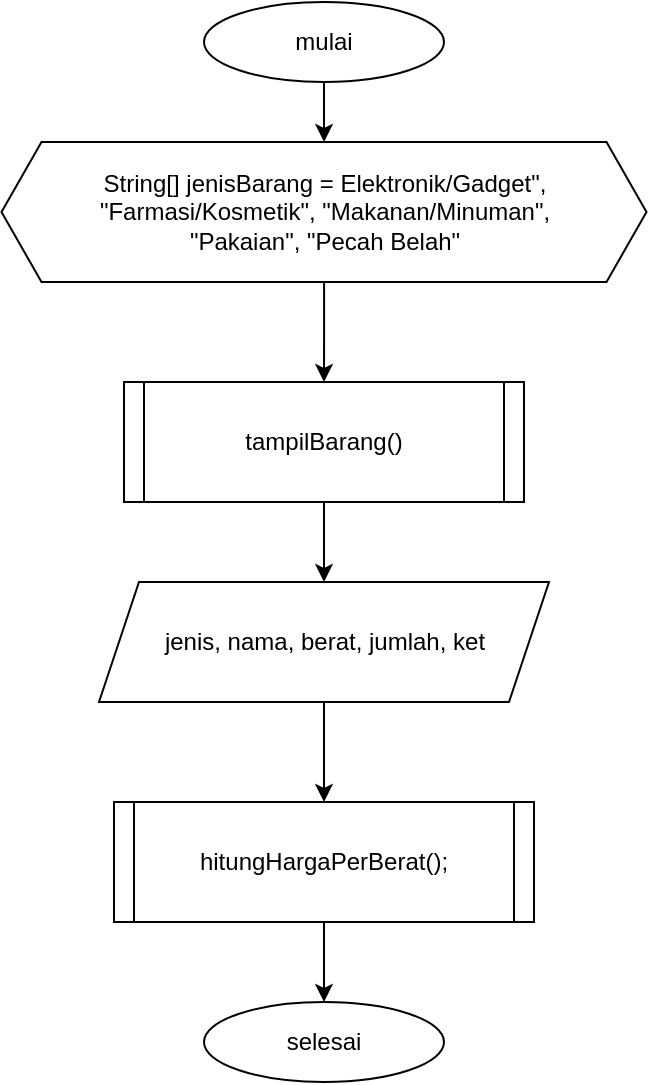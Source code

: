 <mxfile version="15.9.4" type="github"><diagram id="_1Eji3tn8XVNdwe3SPvd" name="Page-1"><mxGraphModel dx="1215" dy="522" grid="1" gridSize="10" guides="1" tooltips="1" connect="1" arrows="1" fold="1" page="1" pageScale="1" pageWidth="850" pageHeight="1100" math="0" shadow="0"><root><mxCell id="0"/><mxCell id="1" parent="0"/><mxCell id="o9s-SpRbHLdgKH6kMi-r-27" value="" style="edgeStyle=orthogonalEdgeStyle;rounded=0;orthogonalLoop=1;jettySize=auto;html=1;" edge="1" parent="1" source="o9s-SpRbHLdgKH6kMi-r-25" target="o9s-SpRbHLdgKH6kMi-r-42"><mxGeometry relative="1" as="geometry"><mxPoint x="200" y="160" as="targetPoint"/></mxGeometry></mxCell><mxCell id="o9s-SpRbHLdgKH6kMi-r-25" value="mulai" style="ellipse;whiteSpace=wrap;html=1;" vertex="1" parent="1"><mxGeometry x="140" y="80" width="120" height="40" as="geometry"/></mxCell><mxCell id="o9s-SpRbHLdgKH6kMi-r-34" value="" style="edgeStyle=orthogonalEdgeStyle;rounded=0;orthogonalLoop=1;jettySize=auto;html=1;" edge="1" parent="1" source="o9s-SpRbHLdgKH6kMi-r-31" target="o9s-SpRbHLdgKH6kMi-r-35"><mxGeometry relative="1" as="geometry"><mxPoint x="200" y="410" as="targetPoint"/></mxGeometry></mxCell><mxCell id="o9s-SpRbHLdgKH6kMi-r-31" value="tampilBarang()" style="shape=process;whiteSpace=wrap;html=1;backgroundOutline=1;size=0.05;" vertex="1" parent="1"><mxGeometry x="100" y="270" width="200" height="60" as="geometry"/></mxCell><mxCell id="o9s-SpRbHLdgKH6kMi-r-39" value="" style="edgeStyle=orthogonalEdgeStyle;rounded=0;orthogonalLoop=1;jettySize=auto;html=1;" edge="1" parent="1" source="o9s-SpRbHLdgKH6kMi-r-35" target="o9s-SpRbHLdgKH6kMi-r-38"><mxGeometry relative="1" as="geometry"/></mxCell><mxCell id="o9s-SpRbHLdgKH6kMi-r-35" value="jenis, nama, berat, jumlah, ket" style="shape=parallelogram;perimeter=parallelogramPerimeter;whiteSpace=wrap;html=1;fixedSize=1;" vertex="1" parent="1"><mxGeometry x="87.5" y="370" width="225" height="60" as="geometry"/></mxCell><mxCell id="o9s-SpRbHLdgKH6kMi-r-41" value="" style="edgeStyle=orthogonalEdgeStyle;rounded=0;orthogonalLoop=1;jettySize=auto;html=1;" edge="1" parent="1" source="o9s-SpRbHLdgKH6kMi-r-38" target="o9s-SpRbHLdgKH6kMi-r-40"><mxGeometry relative="1" as="geometry"/></mxCell><mxCell id="o9s-SpRbHLdgKH6kMi-r-38" value="hitungHargaPerBerat();" style="shape=process;whiteSpace=wrap;html=1;backgroundOutline=1;size=0.048;" vertex="1" parent="1"><mxGeometry x="95" y="480" width="210" height="60" as="geometry"/></mxCell><mxCell id="o9s-SpRbHLdgKH6kMi-r-40" value="selesai" style="ellipse;whiteSpace=wrap;html=1;" vertex="1" parent="1"><mxGeometry x="140" y="580" width="120" height="40" as="geometry"/></mxCell><mxCell id="o9s-SpRbHLdgKH6kMi-r-44" value="" style="edgeStyle=orthogonalEdgeStyle;rounded=0;orthogonalLoop=1;jettySize=auto;html=1;" edge="1" parent="1" source="o9s-SpRbHLdgKH6kMi-r-42" target="o9s-SpRbHLdgKH6kMi-r-31"><mxGeometry relative="1" as="geometry"/></mxCell><mxCell id="o9s-SpRbHLdgKH6kMi-r-42" value="&lt;br&gt;&lt;div&gt;String[] jenisBarang = Elektronik/Gadget&quot;, &quot;Farmasi/Kosmetik&quot;, &quot;Makanan/Minuman&quot;, &quot;Pakaian&quot;,&amp;nbsp;&quot;Pecah Belah&quot;&lt;/div&gt;&lt;div&gt;&lt;br&gt;&lt;/div&gt;" style="shape=hexagon;perimeter=hexagonPerimeter2;whiteSpace=wrap;html=1;fixedSize=1;" vertex="1" parent="1"><mxGeometry x="38.75" y="150" width="322.5" height="70" as="geometry"/></mxCell></root></mxGraphModel></diagram></mxfile>